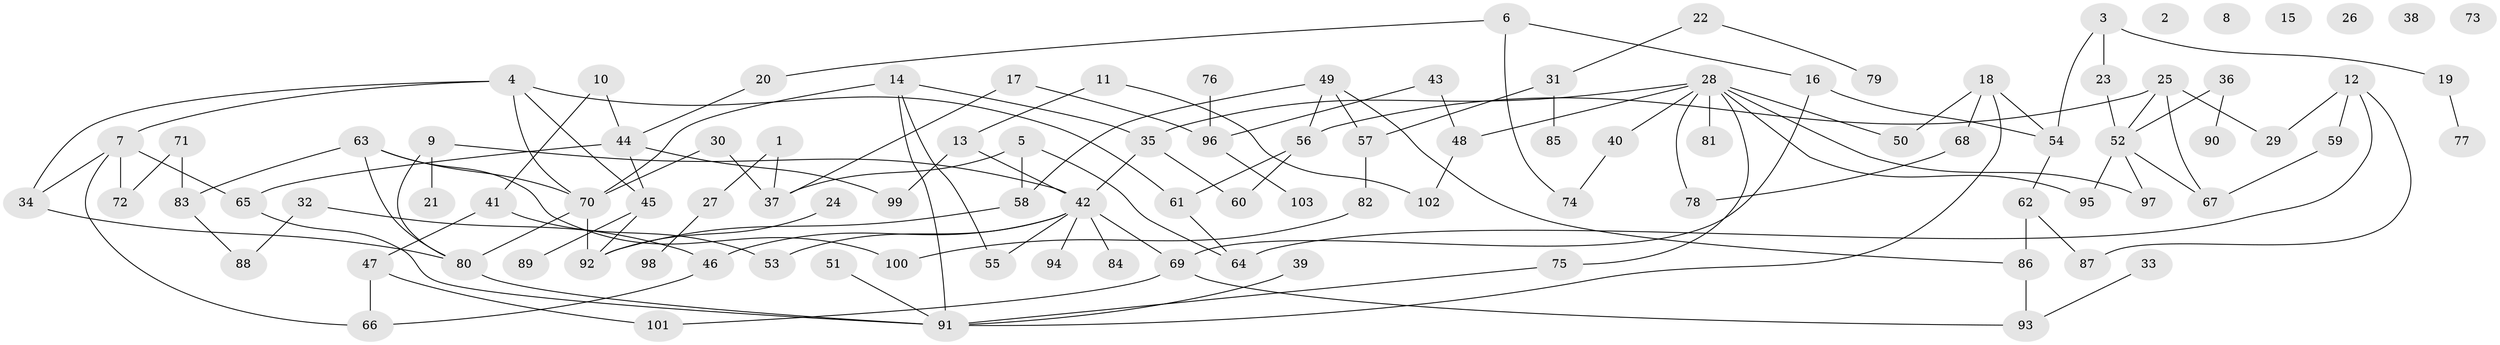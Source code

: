 // Generated by graph-tools (version 1.1) at 2025/13/03/09/25 04:13:03]
// undirected, 103 vertices, 134 edges
graph export_dot {
graph [start="1"]
  node [color=gray90,style=filled];
  1;
  2;
  3;
  4;
  5;
  6;
  7;
  8;
  9;
  10;
  11;
  12;
  13;
  14;
  15;
  16;
  17;
  18;
  19;
  20;
  21;
  22;
  23;
  24;
  25;
  26;
  27;
  28;
  29;
  30;
  31;
  32;
  33;
  34;
  35;
  36;
  37;
  38;
  39;
  40;
  41;
  42;
  43;
  44;
  45;
  46;
  47;
  48;
  49;
  50;
  51;
  52;
  53;
  54;
  55;
  56;
  57;
  58;
  59;
  60;
  61;
  62;
  63;
  64;
  65;
  66;
  67;
  68;
  69;
  70;
  71;
  72;
  73;
  74;
  75;
  76;
  77;
  78;
  79;
  80;
  81;
  82;
  83;
  84;
  85;
  86;
  87;
  88;
  89;
  90;
  91;
  92;
  93;
  94;
  95;
  96;
  97;
  98;
  99;
  100;
  101;
  102;
  103;
  1 -- 27;
  1 -- 37;
  3 -- 19;
  3 -- 23;
  3 -- 54;
  4 -- 7;
  4 -- 34;
  4 -- 45;
  4 -- 61;
  4 -- 70;
  5 -- 37;
  5 -- 58;
  5 -- 64;
  6 -- 16;
  6 -- 20;
  6 -- 74;
  7 -- 34;
  7 -- 65;
  7 -- 66;
  7 -- 72;
  9 -- 21;
  9 -- 42;
  9 -- 80;
  10 -- 41;
  10 -- 44;
  11 -- 13;
  11 -- 102;
  12 -- 29;
  12 -- 59;
  12 -- 64;
  12 -- 87;
  13 -- 42;
  13 -- 99;
  14 -- 35;
  14 -- 55;
  14 -- 70;
  14 -- 91;
  16 -- 54;
  16 -- 69;
  17 -- 37;
  17 -- 96;
  18 -- 50;
  18 -- 54;
  18 -- 68;
  18 -- 91;
  19 -- 77;
  20 -- 44;
  22 -- 31;
  22 -- 79;
  23 -- 52;
  24 -- 92;
  25 -- 29;
  25 -- 52;
  25 -- 56;
  25 -- 67;
  27 -- 98;
  28 -- 35;
  28 -- 40;
  28 -- 48;
  28 -- 50;
  28 -- 75;
  28 -- 78;
  28 -- 81;
  28 -- 95;
  28 -- 97;
  30 -- 37;
  30 -- 70;
  31 -- 57;
  31 -- 85;
  32 -- 46;
  32 -- 88;
  33 -- 93;
  34 -- 80;
  35 -- 42;
  35 -- 60;
  36 -- 52;
  36 -- 90;
  39 -- 91;
  40 -- 74;
  41 -- 47;
  41 -- 53;
  42 -- 46;
  42 -- 53;
  42 -- 55;
  42 -- 69;
  42 -- 84;
  42 -- 94;
  43 -- 48;
  43 -- 96;
  44 -- 45;
  44 -- 65;
  44 -- 99;
  45 -- 89;
  45 -- 92;
  46 -- 66;
  47 -- 66;
  47 -- 101;
  48 -- 102;
  49 -- 56;
  49 -- 57;
  49 -- 58;
  49 -- 86;
  51 -- 91;
  52 -- 67;
  52 -- 95;
  52 -- 97;
  54 -- 62;
  56 -- 60;
  56 -- 61;
  57 -- 82;
  58 -- 92;
  59 -- 67;
  61 -- 64;
  62 -- 86;
  62 -- 87;
  63 -- 70;
  63 -- 80;
  63 -- 83;
  63 -- 100;
  65 -- 91;
  68 -- 78;
  69 -- 93;
  69 -- 101;
  70 -- 80;
  70 -- 92;
  71 -- 72;
  71 -- 83;
  75 -- 91;
  76 -- 96;
  80 -- 91;
  82 -- 100;
  83 -- 88;
  86 -- 93;
  96 -- 103;
}
